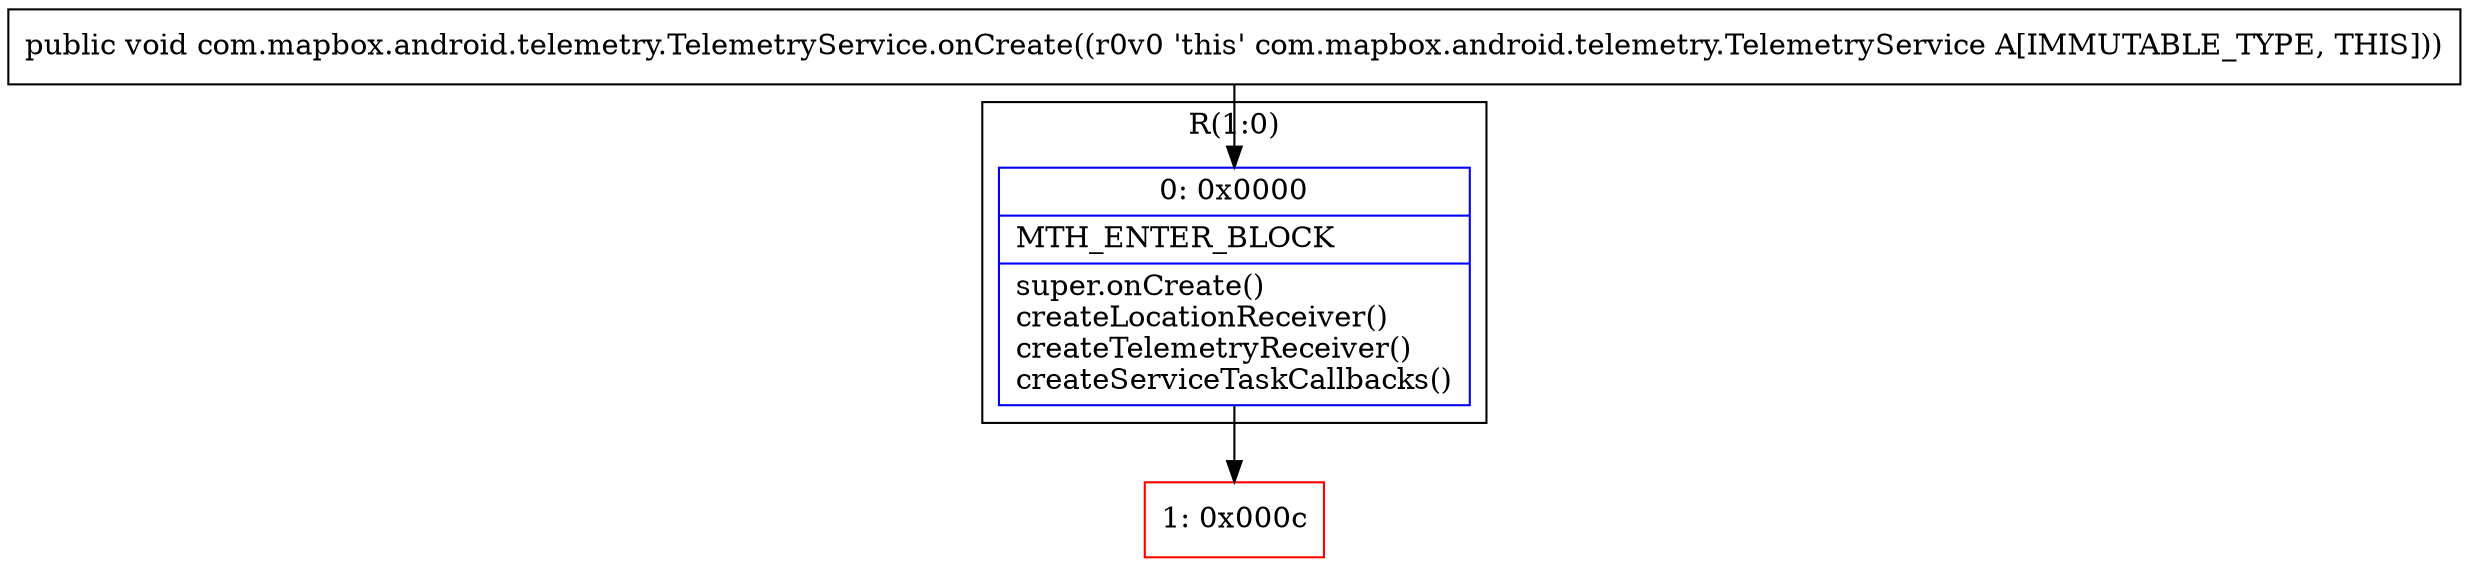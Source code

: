 digraph "CFG forcom.mapbox.android.telemetry.TelemetryService.onCreate()V" {
subgraph cluster_Region_1711869767 {
label = "R(1:0)";
node [shape=record,color=blue];
Node_0 [shape=record,label="{0\:\ 0x0000|MTH_ENTER_BLOCK\l|super.onCreate()\lcreateLocationReceiver()\lcreateTelemetryReceiver()\lcreateServiceTaskCallbacks()\l}"];
}
Node_1 [shape=record,color=red,label="{1\:\ 0x000c}"];
MethodNode[shape=record,label="{public void com.mapbox.android.telemetry.TelemetryService.onCreate((r0v0 'this' com.mapbox.android.telemetry.TelemetryService A[IMMUTABLE_TYPE, THIS])) }"];
MethodNode -> Node_0;
Node_0 -> Node_1;
}

